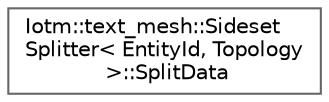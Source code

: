 digraph "Graphical Class Hierarchy"
{
 // INTERACTIVE_SVG=YES
 // LATEX_PDF_SIZE
  bgcolor="transparent";
  edge [fontname=Helvetica,fontsize=10,labelfontname=Helvetica,labelfontsize=10];
  node [fontname=Helvetica,fontsize=10,shape=box,height=0.2,width=0.4];
  rankdir="LR";
  Node0 [id="Node000000",label="Iotm::text_mesh::Sideset\lSplitter\< EntityId, Topology\l \>::SplitData",height=0.2,width=0.4,color="grey40", fillcolor="white", style="filled",URL="$structIotm_1_1text__mesh_1_1SidesetSplitter_1_1SplitData.html",tooltip=" "];
}
